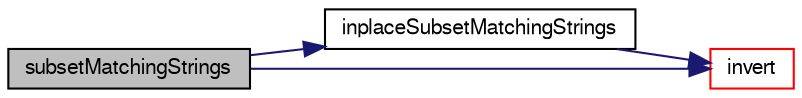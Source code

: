 digraph "subsetMatchingStrings"
{
  bgcolor="transparent";
  edge [fontname="FreeSans",fontsize="10",labelfontname="FreeSans",labelfontsize="10"];
  node [fontname="FreeSans",fontsize="10",shape=record];
  rankdir="LR";
  Node126256 [label="subsetMatchingStrings",height=0.2,width=0.4,color="black", fillcolor="grey75", style="filled", fontcolor="black"];
  Node126256 -> Node126257 [color="midnightblue",fontsize="10",style="solid",fontname="FreeSans"];
  Node126257 [label="inplaceSubsetMatchingStrings",height=0.2,width=0.4,color="black",URL="$a21124.html#aece86bf06ffb23fa9a43a98cefae8904",tooltip="Inplace extract elements of StringList when regular expression matches. "];
  Node126257 -> Node126258 [color="midnightblue",fontsize="10",style="solid",fontname="FreeSans"];
  Node126258 [label="invert",height=0.2,width=0.4,color="red",URL="$a21124.html#a327595a4510d001734d50819f3ee744d",tooltip="Invert one-to-one map. Unmapped elements will be -1. "];
  Node126256 -> Node126258 [color="midnightblue",fontsize="10",style="solid",fontname="FreeSans"];
}
